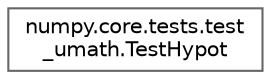 digraph "Graphical Class Hierarchy"
{
 // LATEX_PDF_SIZE
  bgcolor="transparent";
  edge [fontname=Helvetica,fontsize=10,labelfontname=Helvetica,labelfontsize=10];
  node [fontname=Helvetica,fontsize=10,shape=box,height=0.2,width=0.4];
  rankdir="LR";
  Node0 [id="Node000000",label="numpy.core.tests.test\l_umath.TestHypot",height=0.2,width=0.4,color="grey40", fillcolor="white", style="filled",URL="$d4/d65/classnumpy_1_1core_1_1tests_1_1test__umath_1_1TestHypot.html",tooltip=" "];
}
